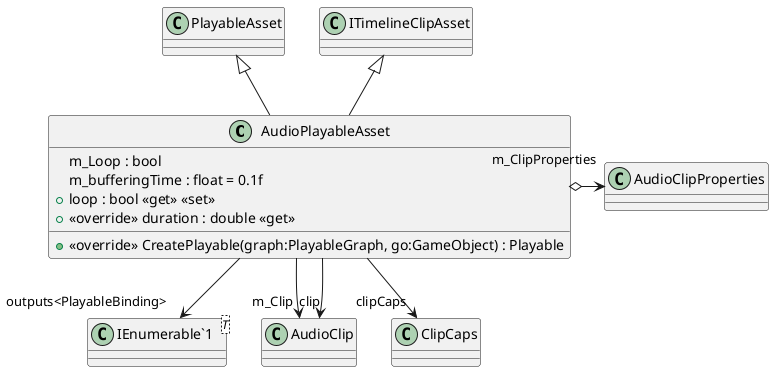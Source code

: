 @startuml
class AudioPlayableAsset {
    m_Loop : bool
    m_bufferingTime : float = 0.1f
    + loop : bool <<get>> <<set>>
    + <<override>> duration : double <<get>>
    + <<override>> CreatePlayable(graph:PlayableGraph, go:GameObject) : Playable
}
class "IEnumerable`1"<T> {
}
PlayableAsset <|-- AudioPlayableAsset
ITimelineClipAsset <|-- AudioPlayableAsset
AudioPlayableAsset --> "m_Clip" AudioClip
AudioPlayableAsset o-> "m_ClipProperties" AudioClipProperties
AudioPlayableAsset --> "clip" AudioClip
AudioPlayableAsset --> "outputs<PlayableBinding>" "IEnumerable`1"
AudioPlayableAsset --> "clipCaps" ClipCaps
@enduml
